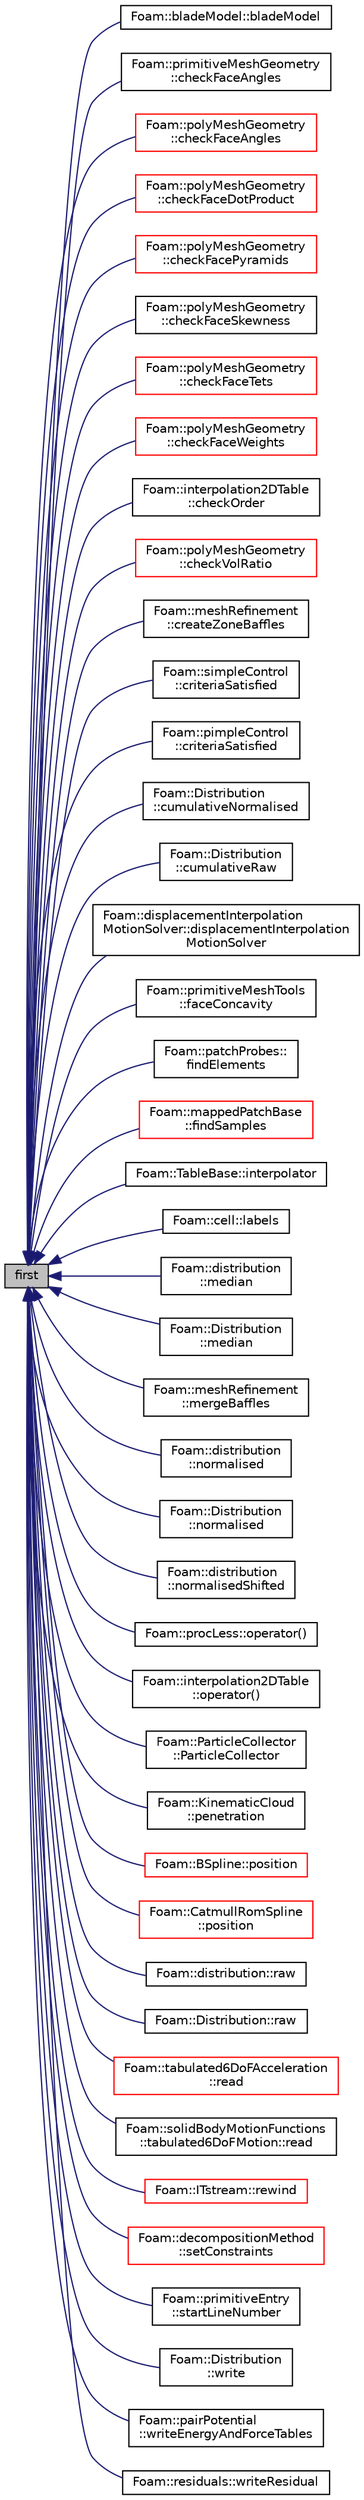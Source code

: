 digraph "first"
{
  bgcolor="transparent";
  edge [fontname="Helvetica",fontsize="10",labelfontname="Helvetica",labelfontsize="10"];
  node [fontname="Helvetica",fontsize="10",shape=record];
  rankdir="LR";
  Node1 [label="first",height=0.2,width=0.4,color="black", fillcolor="grey75", style="filled", fontcolor="black"];
  Node1 -> Node2 [dir="back",color="midnightblue",fontsize="10",style="solid",fontname="Helvetica"];
  Node2 [label="Foam::bladeModel::bladeModel",height=0.2,width=0.4,color="black",URL="$a00135.html#ad76aaa89a464944047ede7ef53c29579",tooltip="Constructor. "];
  Node1 -> Node3 [dir="back",color="midnightblue",fontsize="10",style="solid",fontname="Helvetica"];
  Node3 [label="Foam::primitiveMeshGeometry\l::checkFaceAngles",height=0.2,width=0.4,color="black",URL="$a01957.html#a1e53fa2de621f051c1777b67d71e354c"];
  Node1 -> Node4 [dir="back",color="midnightblue",fontsize="10",style="solid",fontname="Helvetica"];
  Node4 [label="Foam::polyMeshGeometry\l::checkFaceAngles",height=0.2,width=0.4,color="red",URL="$a01909.html#a54a9bc2a85ca197cef7b133c51ec94b4",tooltip="See primitiveMesh. "];
  Node1 -> Node5 [dir="back",color="midnightblue",fontsize="10",style="solid",fontname="Helvetica"];
  Node5 [label="Foam::polyMeshGeometry\l::checkFaceDotProduct",height=0.2,width=0.4,color="red",URL="$a01909.html#a5014e575335db939bc66eb2fe32ac48f",tooltip="See primitiveMesh. "];
  Node1 -> Node6 [dir="back",color="midnightblue",fontsize="10",style="solid",fontname="Helvetica"];
  Node6 [label="Foam::polyMeshGeometry\l::checkFacePyramids",height=0.2,width=0.4,color="red",URL="$a01909.html#a185c3013142ff3facc41b31d9beef53a",tooltip="See primitiveMesh. "];
  Node1 -> Node7 [dir="back",color="midnightblue",fontsize="10",style="solid",fontname="Helvetica"];
  Node7 [label="Foam::polyMeshGeometry\l::checkFaceSkewness",height=0.2,width=0.4,color="black",URL="$a01909.html#a2df259c9e50de61beac65c3757c224eb",tooltip="See primitiveMesh. "];
  Node1 -> Node8 [dir="back",color="midnightblue",fontsize="10",style="solid",fontname="Helvetica"];
  Node8 [label="Foam::polyMeshGeometry\l::checkFaceTets",height=0.2,width=0.4,color="red",URL="$a01909.html#ac78de3d27453106d3cf818bda3fd90f4",tooltip="See primitiveMesh. "];
  Node1 -> Node9 [dir="back",color="midnightblue",fontsize="10",style="solid",fontname="Helvetica"];
  Node9 [label="Foam::polyMeshGeometry\l::checkFaceWeights",height=0.2,width=0.4,color="red",URL="$a01909.html#a6dbbfaac834107f888c95c13272d8d8a",tooltip="Interpolation weights (0.5 for regular mesh) "];
  Node1 -> Node10 [dir="back",color="midnightblue",fontsize="10",style="solid",fontname="Helvetica"];
  Node10 [label="Foam::interpolation2DTable\l::checkOrder",height=0.2,width=0.4,color="black",URL="$a01143.html#a4cd0a0c359458ba1d1aac10ea0f50b56",tooltip="Check that list is monotonically increasing. "];
  Node1 -> Node11 [dir="back",color="midnightblue",fontsize="10",style="solid",fontname="Helvetica"];
  Node11 [label="Foam::polyMeshGeometry\l::checkVolRatio",height=0.2,width=0.4,color="red",URL="$a01909.html#aa63d73334ea3f55a0fd59896924c6eb5",tooltip="Cell volume ratio of neighbouring cells (1 for regular mesh) "];
  Node1 -> Node12 [dir="back",color="midnightblue",fontsize="10",style="solid",fontname="Helvetica"];
  Node12 [label="Foam::meshRefinement\l::createZoneBaffles",height=0.2,width=0.4,color="black",URL="$a01460.html#a79af0bcc267d8fda8b3f4e683cac915b",tooltip="Create baffles for faces straddling zoned surfaces. Return. "];
  Node1 -> Node13 [dir="back",color="midnightblue",fontsize="10",style="solid",fontname="Helvetica"];
  Node13 [label="Foam::simpleControl\l::criteriaSatisfied",height=0.2,width=0.4,color="black",URL="$a02294.html#a2ccaff4c460a7c2f5a7ed00ac8aec76d",tooltip="Return true if all convergence checks are satisfied. "];
  Node1 -> Node14 [dir="back",color="midnightblue",fontsize="10",style="solid",fontname="Helvetica"];
  Node14 [label="Foam::pimpleControl\l::criteriaSatisfied",height=0.2,width=0.4,color="black",URL="$a01841.html#a2ccaff4c460a7c2f5a7ed00ac8aec76d",tooltip="Return true if all convergence checks are satisfied. "];
  Node1 -> Node15 [dir="back",color="midnightblue",fontsize="10",style="solid",fontname="Helvetica"];
  Node15 [label="Foam::Distribution\l::cumulativeNormalised",height=0.2,width=0.4,color="black",URL="$a00554.html#a1f298c5b073878aa3669d18c3881ce5e",tooltip="Return the cumulative normalised distribution and. "];
  Node1 -> Node16 [dir="back",color="midnightblue",fontsize="10",style="solid",fontname="Helvetica"];
  Node16 [label="Foam::Distribution\l::cumulativeRaw",height=0.2,width=0.4,color="black",URL="$a00554.html#a37c9b55d1b1f888db4ebc5fa58dd0885",tooltip="Return the cumulative total bin weights and integration. "];
  Node1 -> Node17 [dir="back",color="midnightblue",fontsize="10",style="solid",fontname="Helvetica"];
  Node17 [label="Foam::displacementInterpolation\lMotionSolver::displacementInterpolation\lMotionSolver",height=0.2,width=0.4,color="black",URL="$a00544.html#af70627c48920441a925701b8da5266ba",tooltip="Construct from polyMesh and IOdictionary. "];
  Node1 -> Node18 [dir="back",color="midnightblue",fontsize="10",style="solid",fontname="Helvetica"];
  Node18 [label="Foam::primitiveMeshTools\l::faceConcavity",height=0.2,width=0.4,color="black",URL="$a01958.html#a10cc791bf86b406e9f23f80b34b8bf8d",tooltip="Generate face concavity field. Returns per face the (sin of the) "];
  Node1 -> Node19 [dir="back",color="midnightblue",fontsize="10",style="solid",fontname="Helvetica"];
  Node19 [label="Foam::patchProbes::\lfindElements",height=0.2,width=0.4,color="black",URL="$a01800.html#a852f621399b6ee1f3467e69a1d5fe8b4",tooltip="Find elements containing patchProbes. "];
  Node1 -> Node20 [dir="back",color="midnightblue",fontsize="10",style="solid",fontname="Helvetica"];
  Node20 [label="Foam::mappedPatchBase\l::findSamples",height=0.2,width=0.4,color="red",URL="$a01411.html#af1dadf58aa8d06f7448d1859188f909d",tooltip="Find cells/faces containing samples. "];
  Node1 -> Node21 [dir="back",color="midnightblue",fontsize="10",style="solid",fontname="Helvetica"];
  Node21 [label="Foam::TableBase::interpolator",height=0.2,width=0.4,color="black",URL="$a02537.html#a69fbcf93edc2b636440acad523bbc297",tooltip="Return (demand driven) interpolator. "];
  Node1 -> Node22 [dir="back",color="midnightblue",fontsize="10",style="solid",fontname="Helvetica"];
  Node22 [label="Foam::cell::labels",height=0.2,width=0.4,color="black",URL="$a00203.html#a3d430b24239270e1164f7255eca40085",tooltip="Return labels of cell vertices. "];
  Node1 -> Node23 [dir="back",color="midnightblue",fontsize="10",style="solid",fontname="Helvetica"];
  Node23 [label="Foam::distribution\l::median",height=0.2,width=0.4,color="black",URL="$a00555.html#ab3175d5fe804b84308df53f219db4657"];
  Node1 -> Node24 [dir="back",color="midnightblue",fontsize="10",style="solid",fontname="Helvetica"];
  Node24 [label="Foam::Distribution\l::median",height=0.2,width=0.4,color="black",URL="$a00554.html#a526d7107d983cd716e3a4f73e10a9c1b"];
  Node1 -> Node25 [dir="back",color="midnightblue",fontsize="10",style="solid",fontname="Helvetica"];
  Node25 [label="Foam::meshRefinement\l::mergeBaffles",height=0.2,width=0.4,color="black",URL="$a01460.html#aa959f1ef1377d3a4eaac5ff099280e50",tooltip="Merge baffles. Gets pairs of faces. "];
  Node1 -> Node26 [dir="back",color="midnightblue",fontsize="10",style="solid",fontname="Helvetica"];
  Node26 [label="Foam::distribution\l::normalised",height=0.2,width=0.4,color="black",URL="$a00555.html#a8e68a759f0bcb21f4f133737e1318ef6"];
  Node1 -> Node27 [dir="back",color="midnightblue",fontsize="10",style="solid",fontname="Helvetica"];
  Node27 [label="Foam::Distribution\l::normalised",height=0.2,width=0.4,color="black",URL="$a00554.html#a0d37b28f72f3671726fd61a4959e4740",tooltip="Return the normalised distribution (probability density) "];
  Node1 -> Node28 [dir="back",color="midnightblue",fontsize="10",style="solid",fontname="Helvetica"];
  Node28 [label="Foam::distribution\l::normalisedShifted",height=0.2,width=0.4,color="black",URL="$a00555.html#ac6e2b0a301bce4cc2822d9aa89a14821"];
  Node1 -> Node29 [dir="back",color="midnightblue",fontsize="10",style="solid",fontname="Helvetica"];
  Node29 [label="Foam::procLess::operator()",height=0.2,width=0.4,color="black",URL="$a01990.html#a49202d8cfd6e19f3d43c028252050ed7"];
  Node1 -> Node30 [dir="back",color="midnightblue",fontsize="10",style="solid",fontname="Helvetica"];
  Node30 [label="Foam::interpolation2DTable\l::operator()",height=0.2,width=0.4,color="black",URL="$a01143.html#a9ab0f39aa8de2f2f58ecabbbff38221e",tooltip="Return an interpolated value. "];
  Node1 -> Node31 [dir="back",color="midnightblue",fontsize="10",style="solid",fontname="Helvetica"];
  Node31 [label="Foam::ParticleCollector\l::ParticleCollector",height=0.2,width=0.4,color="black",URL="$a01764.html#a7e033a5ad0d811a2692f6ae9237f85e6",tooltip="Construct from dictionary. "];
  Node1 -> Node32 [dir="back",color="midnightblue",fontsize="10",style="solid",fontname="Helvetica"];
  Node32 [label="Foam::KinematicCloud\l::penetration",height=0.2,width=0.4,color="black",URL="$a01223.html#aa8e8605f7454fbb76092407fb1906597",tooltip="Penetration for fraction [0-1] of the current total mass. "];
  Node1 -> Node33 [dir="back",color="midnightblue",fontsize="10",style="solid",fontname="Helvetica"];
  Node33 [label="Foam::BSpline::position",height=0.2,width=0.4,color="red",URL="$a00162.html#a34fba20c066401ebf043c0461554ad7b",tooltip="Return the point position corresponding to the curve parameter. "];
  Node1 -> Node34 [dir="back",color="midnightblue",fontsize="10",style="solid",fontname="Helvetica"];
  Node34 [label="Foam::CatmullRomSpline\l::position",height=0.2,width=0.4,color="red",URL="$a00200.html#a34fba20c066401ebf043c0461554ad7b",tooltip="Return the point position corresponding to the curve parameter. "];
  Node1 -> Node35 [dir="back",color="midnightblue",fontsize="10",style="solid",fontname="Helvetica"];
  Node35 [label="Foam::distribution::raw",height=0.2,width=0.4,color="black",URL="$a00555.html#a875f339724e57c25b4adefa52bda3e10"];
  Node1 -> Node36 [dir="back",color="midnightblue",fontsize="10",style="solid",fontname="Helvetica"];
  Node36 [label="Foam::Distribution::raw",height=0.2,width=0.4,color="black",URL="$a00554.html#a534e886fbc527191f1449a00238be6b3",tooltip="Return the distribution of the total bin weights. "];
  Node1 -> Node37 [dir="back",color="midnightblue",fontsize="10",style="solid",fontname="Helvetica"];
  Node37 [label="Foam::tabulated6DoFAcceleration\l::read",height=0.2,width=0.4,color="red",URL="$a02540.html#a6cb32eddd3d7e49483d3fd4f7d913445",tooltip="Update properties from given dictionary. "];
  Node1 -> Node38 [dir="back",color="midnightblue",fontsize="10",style="solid",fontname="Helvetica"];
  Node38 [label="Foam::solidBodyMotionFunctions\l::tabulated6DoFMotion::read",height=0.2,width=0.4,color="black",URL="$a02541.html#afeed4512a4be2653bc44cb43a1ae0788",tooltip="Update properties from given dictionary. "];
  Node1 -> Node39 [dir="back",color="midnightblue",fontsize="10",style="solid",fontname="Helvetica"];
  Node39 [label="Foam::ITstream::rewind",height=0.2,width=0.4,color="red",URL="$a01207.html#a05672413dc96a628155fb940ab50362d",tooltip="Rewind and return the stream so that it may be read again. "];
  Node1 -> Node40 [dir="back",color="midnightblue",fontsize="10",style="solid",fontname="Helvetica"];
  Node40 [label="Foam::decompositionMethod\l::setConstraints",height=0.2,width=0.4,color="red",URL="$a00500.html#a36608a91d1c00b41284eaf46b895387c",tooltip="Helper: extract constraints: "];
  Node1 -> Node41 [dir="back",color="midnightblue",fontsize="10",style="solid",fontname="Helvetica"];
  Node41 [label="Foam::primitiveEntry\l::startLineNumber",height=0.2,width=0.4,color="black",URL="$a01955.html#a2535f3d5b5cb39190c77ef00839a93dc",tooltip="Return line number of first token in dictionary. "];
  Node1 -> Node42 [dir="back",color="midnightblue",fontsize="10",style="solid",fontname="Helvetica"];
  Node42 [label="Foam::Distribution\l::write",height=0.2,width=0.4,color="black",URL="$a00554.html#a3d1a19e605f456391c76defaee3cb1c5",tooltip="Write the distribution to file: key normalised raw. "];
  Node1 -> Node43 [dir="back",color="midnightblue",fontsize="10",style="solid",fontname="Helvetica"];
  Node43 [label="Foam::pairPotential\l::writeEnergyAndForceTables",height=0.2,width=0.4,color="black",URL="$a01754.html#a66202adb41e45e18c12b4fd414513671"];
  Node1 -> Node44 [dir="back",color="midnightblue",fontsize="10",style="solid",fontname="Helvetica"];
  Node44 [label="Foam::residuals::writeResidual",height=0.2,width=0.4,color="black",URL="$a02151.html#a595e87c39c4137068975c9474942dd4f",tooltip="Calculate the field min/max. "];
}
